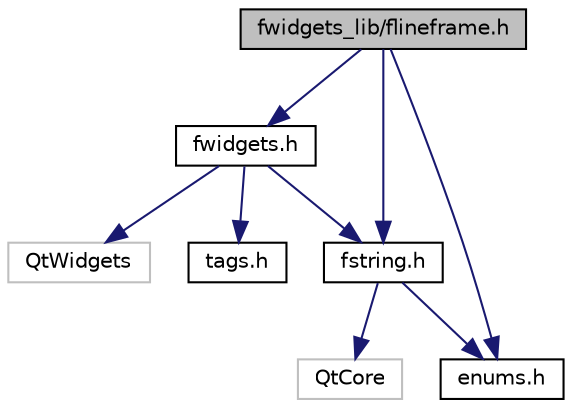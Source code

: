 digraph "fwidgets_lib/flineframe.h"
{
 // INTERACTIVE_SVG=YES
  edge [fontname="Helvetica",fontsize="10",labelfontname="Helvetica",labelfontsize="10"];
  node [fontname="Helvetica",fontsize="10",shape=record];
  Node0 [label="fwidgets_lib/flineframe.h",height=0.2,width=0.4,color="black", fillcolor="grey75", style="filled", fontcolor="black"];
  Node0 -> Node1 [color="midnightblue",fontsize="10",style="solid",fontname="Helvetica"];
  Node1 [label="fwidgets.h",height=0.2,width=0.4,color="black", fillcolor="white", style="filled",URL="$fwidgets_8h.html"];
  Node1 -> Node2 [color="midnightblue",fontsize="10",style="solid",fontname="Helvetica"];
  Node2 [label="QtWidgets",height=0.2,width=0.4,color="grey75", fillcolor="white", style="filled"];
  Node1 -> Node3 [color="midnightblue",fontsize="10",style="solid",fontname="Helvetica"];
  Node3 [label="fstring.h",height=0.2,width=0.4,color="black", fillcolor="white", style="filled",URL="$fstring_8h.html"];
  Node3 -> Node4 [color="midnightblue",fontsize="10",style="solid",fontname="Helvetica"];
  Node4 [label="QtCore",height=0.2,width=0.4,color="grey75", fillcolor="white", style="filled"];
  Node3 -> Node5 [color="midnightblue",fontsize="10",style="solid",fontname="Helvetica"];
  Node5 [label="enums.h",height=0.2,width=0.4,color="black", fillcolor="white", style="filled",URL="$enums_8h.html",tooltip="Enumérations et constantes permettant de paramétrer les fwidgets. "];
  Node1 -> Node6 [color="midnightblue",fontsize="10",style="solid",fontname="Helvetica"];
  Node6 [label="tags.h",height=0.2,width=0.4,color="black", fillcolor="white", style="filled",URL="$tags_8h.html"];
  Node0 -> Node3 [color="midnightblue",fontsize="10",style="solid",fontname="Helvetica"];
  Node0 -> Node5 [color="midnightblue",fontsize="10",style="solid",fontname="Helvetica"];
}
